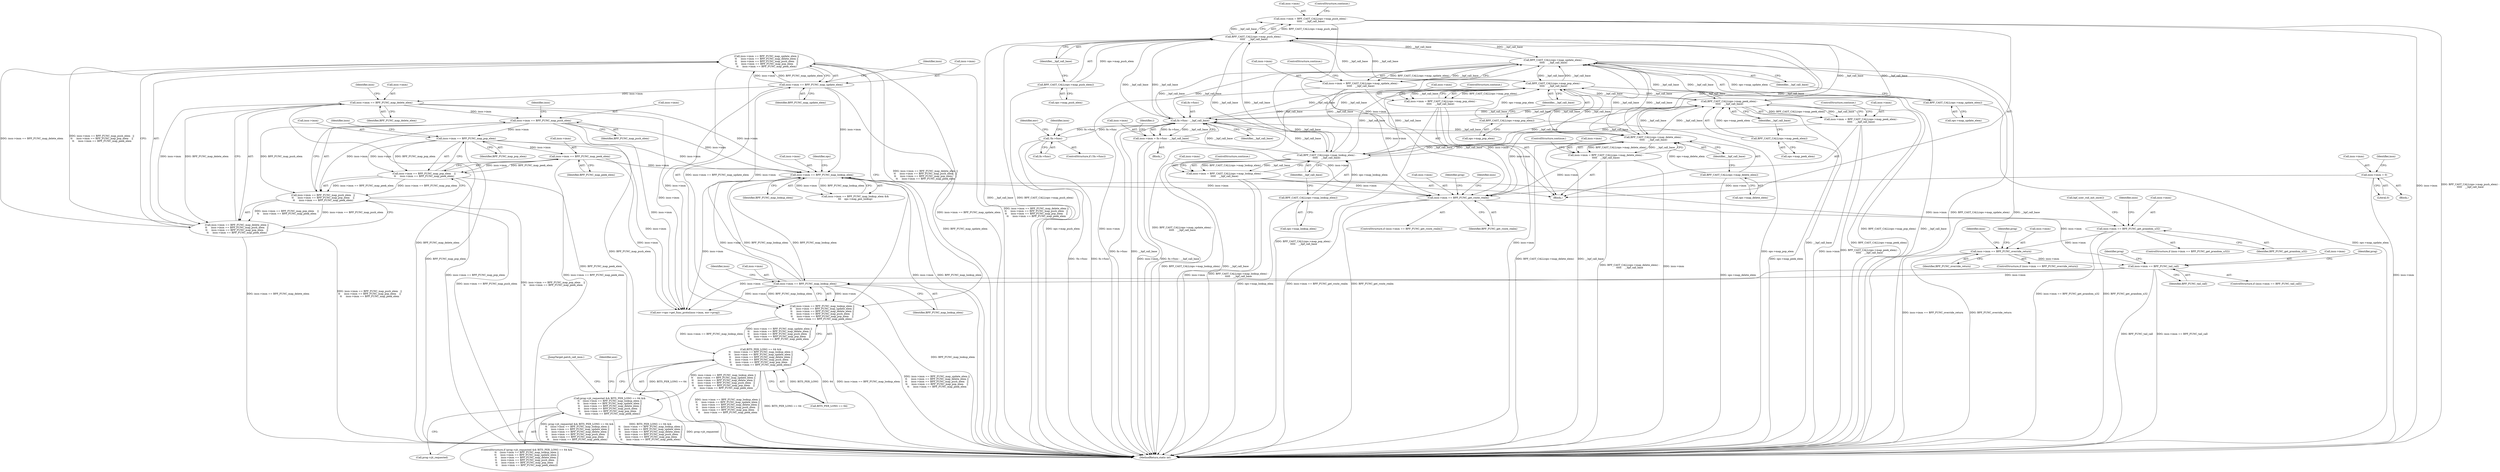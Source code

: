 digraph "0_linux_979d63d50c0c0f7bc537bf821e056cc9fe5abd38_3@API" {
"1000815" [label="(Call,insn->imm == BPF_FUNC_map_update_elem ||\n\t\t     insn->imm == BPF_FUNC_map_delete_elem ||\n\t\t     insn->imm == BPF_FUNC_map_push_elem   ||\n\t\t     insn->imm == BPF_FUNC_map_pop_elem    ||\n\t\t     insn->imm == BPF_FUNC_map_peek_elem)"];
"1000816" [label="(Call,insn->imm == BPF_FUNC_map_update_elem)"];
"1000810" [label="(Call,insn->imm == BPF_FUNC_map_lookup_elem)"];
"1000671" [label="(Call,insn->imm == BPF_FUNC_tail_call)"];
"1000660" [label="(Call,insn->imm == BPF_FUNC_override_return)"];
"1000653" [label="(Call,insn->imm == BPF_FUNC_get_prandom_u32)"];
"1000642" [label="(Call,insn->imm == BPF_FUNC_get_route_realm)"];
"1000981" [label="(Call,insn->imm = BPF_CAST_CALL(ops->map_push_elem) -\n\t\t\t\t\t    __bpf_call_base)"];
"1000985" [label="(Call,BPF_CAST_CALL(ops->map_push_elem) -\n\t\t\t\t\t    __bpf_call_base)"];
"1000986" [label="(Call,BPF_CAST_CALL(ops->map_push_elem))"];
"1000961" [label="(Call,BPF_CAST_CALL(ops->map_update_elem) -\n\t\t\t\t\t    __bpf_call_base)"];
"1000962" [label="(Call,BPF_CAST_CALL(ops->map_update_elem))"];
"1000997" [label="(Call,BPF_CAST_CALL(ops->map_pop_elem) -\n\t\t\t\t\t    __bpf_call_base)"];
"1000998" [label="(Call,BPF_CAST_CALL(ops->map_pop_elem))"];
"1001009" [label="(Call,BPF_CAST_CALL(ops->map_peek_elem) -\n\t\t\t\t\t    __bpf_call_base)"];
"1001010" [label="(Call,BPF_CAST_CALL(ops->map_peek_elem))"];
"1001050" [label="(Call,fn->func - __bpf_call_base)"];
"1001028" [label="(Call,!fn->func)"];
"1000949" [label="(Call,BPF_CAST_CALL(ops->map_lookup_elem) -\n\t\t\t\t\t    __bpf_call_base)"];
"1000950" [label="(Call,BPF_CAST_CALL(ops->map_lookup_elem))"];
"1000973" [label="(Call,BPF_CAST_CALL(ops->map_delete_elem) -\n\t\t\t\t\t    __bpf_call_base)"];
"1000974" [label="(Call,BPF_CAST_CALL(ops->map_delete_elem))"];
"1001046" [label="(Call,insn->imm = fn->func - __bpf_call_base)"];
"1000993" [label="(Call,insn->imm = BPF_CAST_CALL(ops->map_pop_elem) -\n\t\t\t\t\t    __bpf_call_base)"];
"1000945" [label="(Call,insn->imm = BPF_CAST_CALL(ops->map_lookup_elem) -\n\t\t\t\t\t    __bpf_call_base)"];
"1000700" [label="(Call,insn->imm = 0)"];
"1000957" [label="(Call,insn->imm = BPF_CAST_CALL(ops->map_update_elem) -\n\t\t\t\t\t    __bpf_call_base)"];
"1000872" [label="(Call,insn->imm == BPF_FUNC_map_lookup_elem)"];
"1000828" [label="(Call,insn->imm == BPF_FUNC_map_push_elem)"];
"1000822" [label="(Call,insn->imm == BPF_FUNC_map_delete_elem)"];
"1000839" [label="(Call,insn->imm == BPF_FUNC_map_peek_elem)"];
"1000834" [label="(Call,insn->imm == BPF_FUNC_map_pop_elem)"];
"1001005" [label="(Call,insn->imm = BPF_CAST_CALL(ops->map_peek_elem) -\n\t\t\t\t\t    __bpf_call_base)"];
"1000969" [label="(Call,insn->imm = BPF_CAST_CALL(ops->map_delete_elem) -\n\t\t\t\t\t    __bpf_call_base)"];
"1000821" [label="(Call,insn->imm == BPF_FUNC_map_delete_elem ||\n\t\t     insn->imm == BPF_FUNC_map_push_elem   ||\n\t\t     insn->imm == BPF_FUNC_map_pop_elem    ||\n\t\t     insn->imm == BPF_FUNC_map_peek_elem)"];
"1000827" [label="(Call,insn->imm == BPF_FUNC_map_push_elem   ||\n\t\t     insn->imm == BPF_FUNC_map_pop_elem    ||\n\t\t     insn->imm == BPF_FUNC_map_peek_elem)"];
"1000833" [label="(Call,insn->imm == BPF_FUNC_map_pop_elem    ||\n\t\t     insn->imm == BPF_FUNC_map_peek_elem)"];
"1000809" [label="(Call,insn->imm == BPF_FUNC_map_lookup_elem ||\n\t\t     insn->imm == BPF_FUNC_map_update_elem ||\n\t\t     insn->imm == BPF_FUNC_map_delete_elem ||\n\t\t     insn->imm == BPF_FUNC_map_push_elem   ||\n\t\t     insn->imm == BPF_FUNC_map_pop_elem    ||\n\t\t     insn->imm == BPF_FUNC_map_peek_elem)"];
"1000805" [label="(Call,BITS_PER_LONG == 64 &&\n\t\t    (insn->imm == BPF_FUNC_map_lookup_elem ||\n\t\t     insn->imm == BPF_FUNC_map_update_elem ||\n\t\t     insn->imm == BPF_FUNC_map_delete_elem ||\n\t\t     insn->imm == BPF_FUNC_map_push_elem   ||\n\t\t     insn->imm == BPF_FUNC_map_pop_elem    ||\n\t\t     insn->imm == BPF_FUNC_map_peek_elem))"];
"1000801" [label="(Call,prog->jit_requested && BITS_PER_LONG == 64 &&\n\t\t    (insn->imm == BPF_FUNC_map_lookup_elem ||\n\t\t     insn->imm == BPF_FUNC_map_update_elem ||\n\t\t     insn->imm == BPF_FUNC_map_delete_elem ||\n\t\t     insn->imm == BPF_FUNC_map_push_elem   ||\n\t\t     insn->imm == BPF_FUNC_map_pop_elem    ||\n\t\t     insn->imm == BPF_FUNC_map_peek_elem))"];
"1000830" [label="(Identifier,insn)"];
"1000704" [label="(Literal,0)"];
"1000660" [label="(Call,insn->imm == BPF_FUNC_override_return)"];
"1000670" [label="(ControlStructure,if (insn->imm == BPF_FUNC_tail_call))"];
"1000646" [label="(Identifier,BPF_FUNC_get_route_realm)"];
"1001017" [label="(JumpTarget,patch_call_imm:)"];
"1000943" [label="(Block,)"];
"1000836" [label="(Identifier,insn)"];
"1000987" [label="(Call,ops->map_push_elem)"];
"1000975" [label="(Call,ops->map_delete_elem)"];
"1000970" [label="(Call,insn->imm)"];
"1000986" [label="(Call,BPF_CAST_CALL(ops->map_push_elem))"];
"1000999" [label="(Call,ops->map_pop_elem)"];
"1000979" [label="(ControlStructure,continue;)"];
"1000873" [label="(Call,insn->imm)"];
"1000814" [label="(Identifier,BPF_FUNC_map_lookup_elem)"];
"1001011" [label="(Call,ops->map_peek_elem)"];
"1000659" [label="(ControlStructure,if (insn->imm == BPF_FUNC_override_return))"];
"1000700" [label="(Call,insn->imm = 0)"];
"1000820" [label="(Identifier,BPF_FUNC_map_update_elem)"];
"1000840" [label="(Call,insn->imm)"];
"1000664" [label="(Identifier,BPF_FUNC_override_return)"];
"1000667" [label="(Identifier,prog)"];
"1000652" [label="(ControlStructure,if (insn->imm == BPF_FUNC_get_prandom_u32))"];
"1000955" [label="(ControlStructure,continue;)"];
"1000657" [label="(Identifier,BPF_FUNC_get_prandom_u32)"];
"1000643" [label="(Call,insn->imm)"];
"1000966" [label="(Identifier,__bpf_call_base)"];
"1000843" [label="(Identifier,BPF_FUNC_map_peek_elem)"];
"1001057" [label="(MethodReturn,static int)"];
"1000982" [label="(Call,insn->imm)"];
"1001010" [label="(Call,BPF_CAST_CALL(ops->map_peek_elem))"];
"1000675" [label="(Identifier,BPF_FUNC_tail_call)"];
"1000957" [label="(Call,insn->imm = BPF_CAST_CALL(ops->map_update_elem) -\n\t\t\t\t\t    __bpf_call_base)"];
"1000803" [label="(Identifier,prog)"];
"1001006" [label="(Call,insn->imm)"];
"1000149" [label="(Identifier,i)"];
"1000661" [label="(Call,insn->imm)"];
"1000658" [label="(Call,bpf_user_rnd_init_once())"];
"1000801" [label="(Call,prog->jit_requested && BITS_PER_LONG == 64 &&\n\t\t    (insn->imm == BPF_FUNC_map_lookup_elem ||\n\t\t     insn->imm == BPF_FUNC_map_update_elem ||\n\t\t     insn->imm == BPF_FUNC_map_delete_elem ||\n\t\t     insn->imm == BPF_FUNC_map_push_elem   ||\n\t\t     insn->imm == BPF_FUNC_map_pop_elem    ||\n\t\t     insn->imm == BPF_FUNC_map_peek_elem))"];
"1000973" [label="(Call,BPF_CAST_CALL(ops->map_delete_elem) -\n\t\t\t\t\t    __bpf_call_base)"];
"1001015" [label="(ControlStructure,continue;)"];
"1000981" [label="(Call,insn->imm = BPF_CAST_CALL(ops->map_push_elem) -\n\t\t\t\t\t    __bpf_call_base)"];
"1001027" [label="(ControlStructure,if (!fn->func))"];
"1000949" [label="(Call,BPF_CAST_CALL(ops->map_lookup_elem) -\n\t\t\t\t\t    __bpf_call_base)"];
"1000662" [label="(Identifier,insn)"];
"1000827" [label="(Call,insn->imm == BPF_FUNC_map_push_elem   ||\n\t\t     insn->imm == BPF_FUNC_map_pop_elem    ||\n\t\t     insn->imm == BPF_FUNC_map_peek_elem)"];
"1000969" [label="(Call,insn->imm = BPF_CAST_CALL(ops->map_delete_elem) -\n\t\t\t\t\t    __bpf_call_base)"];
"1000818" [label="(Identifier,insn)"];
"1000641" [label="(ControlStructure,if (insn->imm == BPF_FUNC_get_route_realm))"];
"1000961" [label="(Call,BPF_CAST_CALL(ops->map_update_elem) -\n\t\t\t\t\t    __bpf_call_base)"];
"1000839" [label="(Call,insn->imm == BPF_FUNC_map_peek_elem)"];
"1000671" [label="(Call,insn->imm == BPF_FUNC_tail_call)"];
"1001050" [label="(Call,fn->func - __bpf_call_base)"];
"1000963" [label="(Call,ops->map_update_elem)"];
"1000823" [label="(Call,insn->imm)"];
"1001034" [label="(Identifier,env)"];
"1000673" [label="(Identifier,insn)"];
"1000991" [label="(ControlStructure,continue;)"];
"1000649" [label="(Identifier,prog)"];
"1000642" [label="(Call,insn->imm == BPF_FUNC_get_route_realm)"];
"1000834" [label="(Call,insn->imm == BPF_FUNC_map_pop_elem)"];
"1000826" [label="(Identifier,BPF_FUNC_map_delete_elem)"];
"1000962" [label="(Call,BPF_CAST_CALL(ops->map_update_elem))"];
"1000978" [label="(Identifier,__bpf_call_base)"];
"1001003" [label="(ControlStructure,continue;)"];
"1000985" [label="(Call,BPF_CAST_CALL(ops->map_push_elem) -\n\t\t\t\t\t    __bpf_call_base)"];
"1000946" [label="(Call,insn->imm)"];
"1000816" [label="(Call,insn->imm == BPF_FUNC_map_update_elem)"];
"1000707" [label="(Identifier,insn)"];
"1000835" [label="(Call,insn->imm)"];
"1000701" [label="(Call,insn->imm)"];
"1001051" [label="(Call,fn->func)"];
"1000967" [label="(ControlStructure,continue;)"];
"1000815" [label="(Call,insn->imm == BPF_FUNC_map_update_elem ||\n\t\t     insn->imm == BPF_FUNC_map_delete_elem ||\n\t\t     insn->imm == BPF_FUNC_map_push_elem   ||\n\t\t     insn->imm == BPF_FUNC_map_pop_elem    ||\n\t\t     insn->imm == BPF_FUNC_map_peek_elem)"];
"1000876" [label="(Identifier,BPF_FUNC_map_lookup_elem)"];
"1000974" [label="(Call,BPF_CAST_CALL(ops->map_delete_elem))"];
"1000805" [label="(Call,BITS_PER_LONG == 64 &&\n\t\t    (insn->imm == BPF_FUNC_map_lookup_elem ||\n\t\t     insn->imm == BPF_FUNC_map_update_elem ||\n\t\t     insn->imm == BPF_FUNC_map_delete_elem ||\n\t\t     insn->imm == BPF_FUNC_map_push_elem   ||\n\t\t     insn->imm == BPF_FUNC_map_pop_elem    ||\n\t\t     insn->imm == BPF_FUNC_map_peek_elem))"];
"1000824" [label="(Identifier,insn)"];
"1000951" [label="(Call,ops->map_lookup_elem)"];
"1001009" [label="(Call,BPF_CAST_CALL(ops->map_peek_elem) -\n\t\t\t\t\t    __bpf_call_base)"];
"1001048" [label="(Identifier,insn)"];
"1000809" [label="(Call,insn->imm == BPF_FUNC_map_lookup_elem ||\n\t\t     insn->imm == BPF_FUNC_map_update_elem ||\n\t\t     insn->imm == BPF_FUNC_map_delete_elem ||\n\t\t     insn->imm == BPF_FUNC_map_push_elem   ||\n\t\t     insn->imm == BPF_FUNC_map_pop_elem    ||\n\t\t     insn->imm == BPF_FUNC_map_peek_elem)"];
"1000802" [label="(Call,prog->jit_requested)"];
"1000832" [label="(Identifier,BPF_FUNC_map_push_elem)"];
"1001020" [label="(Call,env->ops->get_func_proto(insn->imm, env->prog))"];
"1001014" [label="(Identifier,__bpf_call_base)"];
"1000841" [label="(Identifier,insn)"];
"1000152" [label="(Block,)"];
"1000817" [label="(Call,insn->imm)"];
"1000822" [label="(Call,insn->imm == BPF_FUNC_map_delete_elem)"];
"1000654" [label="(Call,insn->imm)"];
"1000672" [label="(Call,insn->imm)"];
"1000833" [label="(Call,insn->imm == BPF_FUNC_map_pop_elem    ||\n\t\t     insn->imm == BPF_FUNC_map_peek_elem)"];
"1001046" [label="(Call,insn->imm = fn->func - __bpf_call_base)"];
"1001047" [label="(Call,insn->imm)"];
"1000846" [label="(Identifier,aux)"];
"1000821" [label="(Call,insn->imm == BPF_FUNC_map_delete_elem ||\n\t\t     insn->imm == BPF_FUNC_map_push_elem   ||\n\t\t     insn->imm == BPF_FUNC_map_pop_elem    ||\n\t\t     insn->imm == BPF_FUNC_map_peek_elem)"];
"1000994" [label="(Call,insn->imm)"];
"1000676" [label="(Block,)"];
"1000872" [label="(Call,insn->imm == BPF_FUNC_map_lookup_elem)"];
"1000945" [label="(Call,insn->imm = BPF_CAST_CALL(ops->map_lookup_elem) -\n\t\t\t\t\t    __bpf_call_base)"];
"1000871" [label="(Call,insn->imm == BPF_FUNC_map_lookup_elem &&\n\t\t\t    ops->map_gen_lookup)"];
"1000878" [label="(Identifier,ops)"];
"1001028" [label="(Call,!fn->func)"];
"1000811" [label="(Call,insn->imm)"];
"1000800" [label="(ControlStructure,if (prog->jit_requested && BITS_PER_LONG == 64 &&\n\t\t    (insn->imm == BPF_FUNC_map_lookup_elem ||\n\t\t     insn->imm == BPF_FUNC_map_update_elem ||\n\t\t     insn->imm == BPF_FUNC_map_delete_elem ||\n\t\t     insn->imm == BPF_FUNC_map_push_elem   ||\n\t\t     insn->imm == BPF_FUNC_map_pop_elem    ||\n\t\t     insn->imm == BPF_FUNC_map_peek_elem)))"];
"1000829" [label="(Call,insn->imm)"];
"1000838" [label="(Identifier,BPF_FUNC_map_pop_elem)"];
"1001005" [label="(Call,insn->imm = BPF_CAST_CALL(ops->map_peek_elem) -\n\t\t\t\t\t    __bpf_call_base)"];
"1000810" [label="(Call,insn->imm == BPF_FUNC_map_lookup_elem)"];
"1000653" [label="(Call,insn->imm == BPF_FUNC_get_prandom_u32)"];
"1000998" [label="(Call,BPF_CAST_CALL(ops->map_pop_elem))"];
"1000806" [label="(Call,BITS_PER_LONG == 64)"];
"1000655" [label="(Identifier,insn)"];
"1000993" [label="(Call,insn->imm = BPF_CAST_CALL(ops->map_pop_elem) -\n\t\t\t\t\t    __bpf_call_base)"];
"1001054" [label="(Identifier,__bpf_call_base)"];
"1000997" [label="(Call,BPF_CAST_CALL(ops->map_pop_elem) -\n\t\t\t\t\t    __bpf_call_base)"];
"1001002" [label="(Identifier,__bpf_call_base)"];
"1000990" [label="(Identifier,__bpf_call_base)"];
"1000828" [label="(Call,insn->imm == BPF_FUNC_map_push_elem)"];
"1001029" [label="(Call,fn->func)"];
"1000954" [label="(Identifier,__bpf_call_base)"];
"1000958" [label="(Call,insn->imm)"];
"1000950" [label="(Call,BPF_CAST_CALL(ops->map_lookup_elem))"];
"1000679" [label="(Identifier,prog)"];
"1000815" -> "1000809"  [label="AST: "];
"1000815" -> "1000816"  [label="CFG: "];
"1000815" -> "1000821"  [label="CFG: "];
"1000816" -> "1000815"  [label="AST: "];
"1000821" -> "1000815"  [label="AST: "];
"1000809" -> "1000815"  [label="CFG: "];
"1000815" -> "1001057"  [label="DDG: insn->imm == BPF_FUNC_map_update_elem"];
"1000815" -> "1001057"  [label="DDG: insn->imm == BPF_FUNC_map_delete_elem ||\n\t\t     insn->imm == BPF_FUNC_map_push_elem   ||\n\t\t     insn->imm == BPF_FUNC_map_pop_elem    ||\n\t\t     insn->imm == BPF_FUNC_map_peek_elem"];
"1000815" -> "1000809"  [label="DDG: insn->imm == BPF_FUNC_map_update_elem"];
"1000815" -> "1000809"  [label="DDG: insn->imm == BPF_FUNC_map_delete_elem ||\n\t\t     insn->imm == BPF_FUNC_map_push_elem   ||\n\t\t     insn->imm == BPF_FUNC_map_pop_elem    ||\n\t\t     insn->imm == BPF_FUNC_map_peek_elem"];
"1000816" -> "1000815"  [label="DDG: insn->imm"];
"1000816" -> "1000815"  [label="DDG: BPF_FUNC_map_update_elem"];
"1000821" -> "1000815"  [label="DDG: insn->imm == BPF_FUNC_map_delete_elem"];
"1000821" -> "1000815"  [label="DDG: insn->imm == BPF_FUNC_map_push_elem   ||\n\t\t     insn->imm == BPF_FUNC_map_pop_elem    ||\n\t\t     insn->imm == BPF_FUNC_map_peek_elem"];
"1000816" -> "1000820"  [label="CFG: "];
"1000817" -> "1000816"  [label="AST: "];
"1000820" -> "1000816"  [label="AST: "];
"1000824" -> "1000816"  [label="CFG: "];
"1000816" -> "1001057"  [label="DDG: BPF_FUNC_map_update_elem"];
"1000810" -> "1000816"  [label="DDG: insn->imm"];
"1000816" -> "1000822"  [label="DDG: insn->imm"];
"1000816" -> "1000872"  [label="DDG: insn->imm"];
"1000816" -> "1001020"  [label="DDG: insn->imm"];
"1000810" -> "1000809"  [label="AST: "];
"1000810" -> "1000814"  [label="CFG: "];
"1000811" -> "1000810"  [label="AST: "];
"1000814" -> "1000810"  [label="AST: "];
"1000818" -> "1000810"  [label="CFG: "];
"1000809" -> "1000810"  [label="CFG: "];
"1000810" -> "1001057"  [label="DDG: BPF_FUNC_map_lookup_elem"];
"1000810" -> "1000809"  [label="DDG: insn->imm"];
"1000810" -> "1000809"  [label="DDG: BPF_FUNC_map_lookup_elem"];
"1000671" -> "1000810"  [label="DDG: insn->imm"];
"1000872" -> "1000810"  [label="DDG: BPF_FUNC_map_lookup_elem"];
"1000810" -> "1000872"  [label="DDG: insn->imm"];
"1000810" -> "1000872"  [label="DDG: BPF_FUNC_map_lookup_elem"];
"1000810" -> "1001020"  [label="DDG: insn->imm"];
"1000671" -> "1000670"  [label="AST: "];
"1000671" -> "1000675"  [label="CFG: "];
"1000672" -> "1000671"  [label="AST: "];
"1000675" -> "1000671"  [label="AST: "];
"1000679" -> "1000671"  [label="CFG: "];
"1000803" -> "1000671"  [label="CFG: "];
"1000671" -> "1001057"  [label="DDG: BPF_FUNC_tail_call"];
"1000671" -> "1001057"  [label="DDG: insn->imm == BPF_FUNC_tail_call"];
"1000660" -> "1000671"  [label="DDG: insn->imm"];
"1000671" -> "1000872"  [label="DDG: insn->imm"];
"1000671" -> "1001020"  [label="DDG: insn->imm"];
"1000660" -> "1000659"  [label="AST: "];
"1000660" -> "1000664"  [label="CFG: "];
"1000661" -> "1000660"  [label="AST: "];
"1000664" -> "1000660"  [label="AST: "];
"1000667" -> "1000660"  [label="CFG: "];
"1000673" -> "1000660"  [label="CFG: "];
"1000660" -> "1001057"  [label="DDG: insn->imm == BPF_FUNC_override_return"];
"1000660" -> "1001057"  [label="DDG: BPF_FUNC_override_return"];
"1000653" -> "1000660"  [label="DDG: insn->imm"];
"1000653" -> "1000652"  [label="AST: "];
"1000653" -> "1000657"  [label="CFG: "];
"1000654" -> "1000653"  [label="AST: "];
"1000657" -> "1000653"  [label="AST: "];
"1000658" -> "1000653"  [label="CFG: "];
"1000662" -> "1000653"  [label="CFG: "];
"1000653" -> "1001057"  [label="DDG: insn->imm == BPF_FUNC_get_prandom_u32"];
"1000653" -> "1001057"  [label="DDG: BPF_FUNC_get_prandom_u32"];
"1000642" -> "1000653"  [label="DDG: insn->imm"];
"1000642" -> "1000641"  [label="AST: "];
"1000642" -> "1000646"  [label="CFG: "];
"1000643" -> "1000642"  [label="AST: "];
"1000646" -> "1000642"  [label="AST: "];
"1000649" -> "1000642"  [label="CFG: "];
"1000655" -> "1000642"  [label="CFG: "];
"1000642" -> "1001057"  [label="DDG: BPF_FUNC_get_route_realm"];
"1000642" -> "1001057"  [label="DDG: insn->imm == BPF_FUNC_get_route_realm"];
"1000981" -> "1000642"  [label="DDG: insn->imm"];
"1001046" -> "1000642"  [label="DDG: insn->imm"];
"1000993" -> "1000642"  [label="DDG: insn->imm"];
"1000945" -> "1000642"  [label="DDG: insn->imm"];
"1000700" -> "1000642"  [label="DDG: insn->imm"];
"1000957" -> "1000642"  [label="DDG: insn->imm"];
"1000872" -> "1000642"  [label="DDG: insn->imm"];
"1001005" -> "1000642"  [label="DDG: insn->imm"];
"1000969" -> "1000642"  [label="DDG: insn->imm"];
"1000981" -> "1000943"  [label="AST: "];
"1000981" -> "1000985"  [label="CFG: "];
"1000982" -> "1000981"  [label="AST: "];
"1000985" -> "1000981"  [label="AST: "];
"1000991" -> "1000981"  [label="CFG: "];
"1000981" -> "1001057"  [label="DDG: insn->imm"];
"1000981" -> "1001057"  [label="DDG: BPF_CAST_CALL(ops->map_push_elem) -\n\t\t\t\t\t    __bpf_call_base"];
"1000985" -> "1000981"  [label="DDG: BPF_CAST_CALL(ops->map_push_elem)"];
"1000985" -> "1000981"  [label="DDG: __bpf_call_base"];
"1000985" -> "1000990"  [label="CFG: "];
"1000986" -> "1000985"  [label="AST: "];
"1000990" -> "1000985"  [label="AST: "];
"1000985" -> "1001057"  [label="DDG: __bpf_call_base"];
"1000985" -> "1001057"  [label="DDG: BPF_CAST_CALL(ops->map_push_elem)"];
"1000985" -> "1000949"  [label="DDG: __bpf_call_base"];
"1000985" -> "1000961"  [label="DDG: __bpf_call_base"];
"1000985" -> "1000973"  [label="DDG: __bpf_call_base"];
"1000986" -> "1000985"  [label="DDG: ops->map_push_elem"];
"1000961" -> "1000985"  [label="DDG: __bpf_call_base"];
"1000997" -> "1000985"  [label="DDG: __bpf_call_base"];
"1001009" -> "1000985"  [label="DDG: __bpf_call_base"];
"1001050" -> "1000985"  [label="DDG: __bpf_call_base"];
"1000949" -> "1000985"  [label="DDG: __bpf_call_base"];
"1000973" -> "1000985"  [label="DDG: __bpf_call_base"];
"1000985" -> "1000997"  [label="DDG: __bpf_call_base"];
"1000985" -> "1001009"  [label="DDG: __bpf_call_base"];
"1000985" -> "1001050"  [label="DDG: __bpf_call_base"];
"1000986" -> "1000987"  [label="CFG: "];
"1000987" -> "1000986"  [label="AST: "];
"1000990" -> "1000986"  [label="CFG: "];
"1000986" -> "1001057"  [label="DDG: ops->map_push_elem"];
"1000961" -> "1000957"  [label="AST: "];
"1000961" -> "1000966"  [label="CFG: "];
"1000962" -> "1000961"  [label="AST: "];
"1000966" -> "1000961"  [label="AST: "];
"1000957" -> "1000961"  [label="CFG: "];
"1000961" -> "1001057"  [label="DDG: BPF_CAST_CALL(ops->map_update_elem)"];
"1000961" -> "1001057"  [label="DDG: __bpf_call_base"];
"1000961" -> "1000949"  [label="DDG: __bpf_call_base"];
"1000961" -> "1000957"  [label="DDG: BPF_CAST_CALL(ops->map_update_elem)"];
"1000961" -> "1000957"  [label="DDG: __bpf_call_base"];
"1000962" -> "1000961"  [label="DDG: ops->map_update_elem"];
"1000997" -> "1000961"  [label="DDG: __bpf_call_base"];
"1001009" -> "1000961"  [label="DDG: __bpf_call_base"];
"1001050" -> "1000961"  [label="DDG: __bpf_call_base"];
"1000949" -> "1000961"  [label="DDG: __bpf_call_base"];
"1000973" -> "1000961"  [label="DDG: __bpf_call_base"];
"1000961" -> "1000973"  [label="DDG: __bpf_call_base"];
"1000961" -> "1000997"  [label="DDG: __bpf_call_base"];
"1000961" -> "1001009"  [label="DDG: __bpf_call_base"];
"1000961" -> "1001050"  [label="DDG: __bpf_call_base"];
"1000962" -> "1000963"  [label="CFG: "];
"1000963" -> "1000962"  [label="AST: "];
"1000966" -> "1000962"  [label="CFG: "];
"1000962" -> "1001057"  [label="DDG: ops->map_update_elem"];
"1000997" -> "1000993"  [label="AST: "];
"1000997" -> "1001002"  [label="CFG: "];
"1000998" -> "1000997"  [label="AST: "];
"1001002" -> "1000997"  [label="AST: "];
"1000993" -> "1000997"  [label="CFG: "];
"1000997" -> "1001057"  [label="DDG: BPF_CAST_CALL(ops->map_pop_elem)"];
"1000997" -> "1001057"  [label="DDG: __bpf_call_base"];
"1000997" -> "1000949"  [label="DDG: __bpf_call_base"];
"1000997" -> "1000973"  [label="DDG: __bpf_call_base"];
"1000997" -> "1000993"  [label="DDG: BPF_CAST_CALL(ops->map_pop_elem)"];
"1000997" -> "1000993"  [label="DDG: __bpf_call_base"];
"1000998" -> "1000997"  [label="DDG: ops->map_pop_elem"];
"1001009" -> "1000997"  [label="DDG: __bpf_call_base"];
"1001050" -> "1000997"  [label="DDG: __bpf_call_base"];
"1000949" -> "1000997"  [label="DDG: __bpf_call_base"];
"1000973" -> "1000997"  [label="DDG: __bpf_call_base"];
"1000997" -> "1001009"  [label="DDG: __bpf_call_base"];
"1000997" -> "1001050"  [label="DDG: __bpf_call_base"];
"1000998" -> "1000999"  [label="CFG: "];
"1000999" -> "1000998"  [label="AST: "];
"1001002" -> "1000998"  [label="CFG: "];
"1000998" -> "1001057"  [label="DDG: ops->map_pop_elem"];
"1001009" -> "1001005"  [label="AST: "];
"1001009" -> "1001014"  [label="CFG: "];
"1001010" -> "1001009"  [label="AST: "];
"1001014" -> "1001009"  [label="AST: "];
"1001005" -> "1001009"  [label="CFG: "];
"1001009" -> "1001057"  [label="DDG: __bpf_call_base"];
"1001009" -> "1001057"  [label="DDG: BPF_CAST_CALL(ops->map_peek_elem)"];
"1001009" -> "1000949"  [label="DDG: __bpf_call_base"];
"1001009" -> "1000973"  [label="DDG: __bpf_call_base"];
"1001009" -> "1001005"  [label="DDG: BPF_CAST_CALL(ops->map_peek_elem)"];
"1001009" -> "1001005"  [label="DDG: __bpf_call_base"];
"1001010" -> "1001009"  [label="DDG: ops->map_peek_elem"];
"1001050" -> "1001009"  [label="DDG: __bpf_call_base"];
"1000949" -> "1001009"  [label="DDG: __bpf_call_base"];
"1000973" -> "1001009"  [label="DDG: __bpf_call_base"];
"1001009" -> "1001050"  [label="DDG: __bpf_call_base"];
"1001010" -> "1001011"  [label="CFG: "];
"1001011" -> "1001010"  [label="AST: "];
"1001014" -> "1001010"  [label="CFG: "];
"1001010" -> "1001057"  [label="DDG: ops->map_peek_elem"];
"1001050" -> "1001046"  [label="AST: "];
"1001050" -> "1001054"  [label="CFG: "];
"1001051" -> "1001050"  [label="AST: "];
"1001054" -> "1001050"  [label="AST: "];
"1001046" -> "1001050"  [label="CFG: "];
"1001050" -> "1001057"  [label="DDG: fn->func"];
"1001050" -> "1001057"  [label="DDG: __bpf_call_base"];
"1001050" -> "1000949"  [label="DDG: __bpf_call_base"];
"1001050" -> "1000973"  [label="DDG: __bpf_call_base"];
"1001050" -> "1001028"  [label="DDG: fn->func"];
"1001050" -> "1001046"  [label="DDG: fn->func"];
"1001050" -> "1001046"  [label="DDG: __bpf_call_base"];
"1001028" -> "1001050"  [label="DDG: fn->func"];
"1000949" -> "1001050"  [label="DDG: __bpf_call_base"];
"1000973" -> "1001050"  [label="DDG: __bpf_call_base"];
"1001028" -> "1001027"  [label="AST: "];
"1001028" -> "1001029"  [label="CFG: "];
"1001029" -> "1001028"  [label="AST: "];
"1001034" -> "1001028"  [label="CFG: "];
"1001048" -> "1001028"  [label="CFG: "];
"1001028" -> "1001057"  [label="DDG: !fn->func"];
"1001028" -> "1001057"  [label="DDG: fn->func"];
"1000949" -> "1000945"  [label="AST: "];
"1000949" -> "1000954"  [label="CFG: "];
"1000950" -> "1000949"  [label="AST: "];
"1000954" -> "1000949"  [label="AST: "];
"1000945" -> "1000949"  [label="CFG: "];
"1000949" -> "1001057"  [label="DDG: BPF_CAST_CALL(ops->map_lookup_elem)"];
"1000949" -> "1001057"  [label="DDG: __bpf_call_base"];
"1000949" -> "1000945"  [label="DDG: BPF_CAST_CALL(ops->map_lookup_elem)"];
"1000949" -> "1000945"  [label="DDG: __bpf_call_base"];
"1000950" -> "1000949"  [label="DDG: ops->map_lookup_elem"];
"1000973" -> "1000949"  [label="DDG: __bpf_call_base"];
"1000949" -> "1000973"  [label="DDG: __bpf_call_base"];
"1000950" -> "1000951"  [label="CFG: "];
"1000951" -> "1000950"  [label="AST: "];
"1000954" -> "1000950"  [label="CFG: "];
"1000950" -> "1001057"  [label="DDG: ops->map_lookup_elem"];
"1000973" -> "1000969"  [label="AST: "];
"1000973" -> "1000978"  [label="CFG: "];
"1000974" -> "1000973"  [label="AST: "];
"1000978" -> "1000973"  [label="AST: "];
"1000969" -> "1000973"  [label="CFG: "];
"1000973" -> "1001057"  [label="DDG: BPF_CAST_CALL(ops->map_delete_elem)"];
"1000973" -> "1001057"  [label="DDG: __bpf_call_base"];
"1000973" -> "1000969"  [label="DDG: BPF_CAST_CALL(ops->map_delete_elem)"];
"1000973" -> "1000969"  [label="DDG: __bpf_call_base"];
"1000974" -> "1000973"  [label="DDG: ops->map_delete_elem"];
"1000974" -> "1000975"  [label="CFG: "];
"1000975" -> "1000974"  [label="AST: "];
"1000978" -> "1000974"  [label="CFG: "];
"1000974" -> "1001057"  [label="DDG: ops->map_delete_elem"];
"1001046" -> "1000152"  [label="AST: "];
"1001047" -> "1001046"  [label="AST: "];
"1000149" -> "1001046"  [label="CFG: "];
"1001046" -> "1001057"  [label="DDG: insn->imm"];
"1001046" -> "1001057"  [label="DDG: fn->func - __bpf_call_base"];
"1000993" -> "1000943"  [label="AST: "];
"1000994" -> "1000993"  [label="AST: "];
"1001003" -> "1000993"  [label="CFG: "];
"1000993" -> "1001057"  [label="DDG: BPF_CAST_CALL(ops->map_pop_elem) -\n\t\t\t\t\t    __bpf_call_base"];
"1000993" -> "1001057"  [label="DDG: insn->imm"];
"1000945" -> "1000943"  [label="AST: "];
"1000946" -> "1000945"  [label="AST: "];
"1000955" -> "1000945"  [label="CFG: "];
"1000945" -> "1001057"  [label="DDG: insn->imm"];
"1000945" -> "1001057"  [label="DDG: BPF_CAST_CALL(ops->map_lookup_elem) -\n\t\t\t\t\t    __bpf_call_base"];
"1000700" -> "1000676"  [label="AST: "];
"1000700" -> "1000704"  [label="CFG: "];
"1000701" -> "1000700"  [label="AST: "];
"1000704" -> "1000700"  [label="AST: "];
"1000707" -> "1000700"  [label="CFG: "];
"1000700" -> "1001057"  [label="DDG: insn->imm"];
"1000957" -> "1000943"  [label="AST: "];
"1000958" -> "1000957"  [label="AST: "];
"1000967" -> "1000957"  [label="CFG: "];
"1000957" -> "1001057"  [label="DDG: insn->imm"];
"1000957" -> "1001057"  [label="DDG: BPF_CAST_CALL(ops->map_update_elem) -\n\t\t\t\t\t    __bpf_call_base"];
"1000872" -> "1000871"  [label="AST: "];
"1000872" -> "1000876"  [label="CFG: "];
"1000873" -> "1000872"  [label="AST: "];
"1000876" -> "1000872"  [label="AST: "];
"1000878" -> "1000872"  [label="CFG: "];
"1000871" -> "1000872"  [label="CFG: "];
"1000872" -> "1001057"  [label="DDG: insn->imm"];
"1000872" -> "1001057"  [label="DDG: BPF_FUNC_map_lookup_elem"];
"1000872" -> "1000871"  [label="DDG: insn->imm"];
"1000872" -> "1000871"  [label="DDG: BPF_FUNC_map_lookup_elem"];
"1000828" -> "1000872"  [label="DDG: insn->imm"];
"1000822" -> "1000872"  [label="DDG: insn->imm"];
"1000839" -> "1000872"  [label="DDG: insn->imm"];
"1000834" -> "1000872"  [label="DDG: insn->imm"];
"1000872" -> "1001020"  [label="DDG: insn->imm"];
"1000828" -> "1000827"  [label="AST: "];
"1000828" -> "1000832"  [label="CFG: "];
"1000829" -> "1000828"  [label="AST: "];
"1000832" -> "1000828"  [label="AST: "];
"1000836" -> "1000828"  [label="CFG: "];
"1000827" -> "1000828"  [label="CFG: "];
"1000828" -> "1001057"  [label="DDG: BPF_FUNC_map_push_elem"];
"1000828" -> "1000827"  [label="DDG: insn->imm"];
"1000828" -> "1000827"  [label="DDG: BPF_FUNC_map_push_elem"];
"1000822" -> "1000828"  [label="DDG: insn->imm"];
"1000828" -> "1000834"  [label="DDG: insn->imm"];
"1000828" -> "1001020"  [label="DDG: insn->imm"];
"1000822" -> "1000821"  [label="AST: "];
"1000822" -> "1000826"  [label="CFG: "];
"1000823" -> "1000822"  [label="AST: "];
"1000826" -> "1000822"  [label="AST: "];
"1000830" -> "1000822"  [label="CFG: "];
"1000821" -> "1000822"  [label="CFG: "];
"1000822" -> "1001057"  [label="DDG: BPF_FUNC_map_delete_elem"];
"1000822" -> "1000821"  [label="DDG: insn->imm"];
"1000822" -> "1000821"  [label="DDG: BPF_FUNC_map_delete_elem"];
"1000822" -> "1001020"  [label="DDG: insn->imm"];
"1000839" -> "1000833"  [label="AST: "];
"1000839" -> "1000843"  [label="CFG: "];
"1000840" -> "1000839"  [label="AST: "];
"1000843" -> "1000839"  [label="AST: "];
"1000833" -> "1000839"  [label="CFG: "];
"1000839" -> "1001057"  [label="DDG: BPF_FUNC_map_peek_elem"];
"1000839" -> "1000833"  [label="DDG: insn->imm"];
"1000839" -> "1000833"  [label="DDG: BPF_FUNC_map_peek_elem"];
"1000834" -> "1000839"  [label="DDG: insn->imm"];
"1000839" -> "1001020"  [label="DDG: insn->imm"];
"1000834" -> "1000833"  [label="AST: "];
"1000834" -> "1000838"  [label="CFG: "];
"1000835" -> "1000834"  [label="AST: "];
"1000838" -> "1000834"  [label="AST: "];
"1000841" -> "1000834"  [label="CFG: "];
"1000833" -> "1000834"  [label="CFG: "];
"1000834" -> "1001057"  [label="DDG: BPF_FUNC_map_pop_elem"];
"1000834" -> "1000833"  [label="DDG: insn->imm"];
"1000834" -> "1000833"  [label="DDG: BPF_FUNC_map_pop_elem"];
"1000834" -> "1001020"  [label="DDG: insn->imm"];
"1001005" -> "1000943"  [label="AST: "];
"1001006" -> "1001005"  [label="AST: "];
"1001015" -> "1001005"  [label="CFG: "];
"1001005" -> "1001057"  [label="DDG: BPF_CAST_CALL(ops->map_peek_elem) -\n\t\t\t\t\t    __bpf_call_base"];
"1001005" -> "1001057"  [label="DDG: insn->imm"];
"1000969" -> "1000943"  [label="AST: "];
"1000970" -> "1000969"  [label="AST: "];
"1000979" -> "1000969"  [label="CFG: "];
"1000969" -> "1001057"  [label="DDG: BPF_CAST_CALL(ops->map_delete_elem) -\n\t\t\t\t\t    __bpf_call_base"];
"1000969" -> "1001057"  [label="DDG: insn->imm"];
"1000821" -> "1000827"  [label="CFG: "];
"1000827" -> "1000821"  [label="AST: "];
"1000821" -> "1001057"  [label="DDG: insn->imm == BPF_FUNC_map_push_elem   ||\n\t\t     insn->imm == BPF_FUNC_map_pop_elem    ||\n\t\t     insn->imm == BPF_FUNC_map_peek_elem"];
"1000821" -> "1001057"  [label="DDG: insn->imm == BPF_FUNC_map_delete_elem"];
"1000827" -> "1000821"  [label="DDG: insn->imm == BPF_FUNC_map_push_elem"];
"1000827" -> "1000821"  [label="DDG: insn->imm == BPF_FUNC_map_pop_elem    ||\n\t\t     insn->imm == BPF_FUNC_map_peek_elem"];
"1000827" -> "1000833"  [label="CFG: "];
"1000833" -> "1000827"  [label="AST: "];
"1000827" -> "1001057"  [label="DDG: insn->imm == BPF_FUNC_map_push_elem"];
"1000827" -> "1001057"  [label="DDG: insn->imm == BPF_FUNC_map_pop_elem    ||\n\t\t     insn->imm == BPF_FUNC_map_peek_elem"];
"1000833" -> "1000827"  [label="DDG: insn->imm == BPF_FUNC_map_pop_elem"];
"1000833" -> "1000827"  [label="DDG: insn->imm == BPF_FUNC_map_peek_elem"];
"1000833" -> "1001057"  [label="DDG: insn->imm == BPF_FUNC_map_pop_elem"];
"1000833" -> "1001057"  [label="DDG: insn->imm == BPF_FUNC_map_peek_elem"];
"1000809" -> "1000805"  [label="AST: "];
"1000805" -> "1000809"  [label="CFG: "];
"1000809" -> "1001057"  [label="DDG: insn->imm == BPF_FUNC_map_lookup_elem"];
"1000809" -> "1001057"  [label="DDG: insn->imm == BPF_FUNC_map_update_elem ||\n\t\t     insn->imm == BPF_FUNC_map_delete_elem ||\n\t\t     insn->imm == BPF_FUNC_map_push_elem   ||\n\t\t     insn->imm == BPF_FUNC_map_pop_elem    ||\n\t\t     insn->imm == BPF_FUNC_map_peek_elem"];
"1000809" -> "1000805"  [label="DDG: insn->imm == BPF_FUNC_map_lookup_elem"];
"1000809" -> "1000805"  [label="DDG: insn->imm == BPF_FUNC_map_update_elem ||\n\t\t     insn->imm == BPF_FUNC_map_delete_elem ||\n\t\t     insn->imm == BPF_FUNC_map_push_elem   ||\n\t\t     insn->imm == BPF_FUNC_map_pop_elem    ||\n\t\t     insn->imm == BPF_FUNC_map_peek_elem"];
"1000805" -> "1000801"  [label="AST: "];
"1000805" -> "1000806"  [label="CFG: "];
"1000806" -> "1000805"  [label="AST: "];
"1000801" -> "1000805"  [label="CFG: "];
"1000805" -> "1001057"  [label="DDG: BITS_PER_LONG == 64"];
"1000805" -> "1001057"  [label="DDG: insn->imm == BPF_FUNC_map_lookup_elem ||\n\t\t     insn->imm == BPF_FUNC_map_update_elem ||\n\t\t     insn->imm == BPF_FUNC_map_delete_elem ||\n\t\t     insn->imm == BPF_FUNC_map_push_elem   ||\n\t\t     insn->imm == BPF_FUNC_map_pop_elem    ||\n\t\t     insn->imm == BPF_FUNC_map_peek_elem"];
"1000805" -> "1000801"  [label="DDG: BITS_PER_LONG == 64"];
"1000805" -> "1000801"  [label="DDG: insn->imm == BPF_FUNC_map_lookup_elem ||\n\t\t     insn->imm == BPF_FUNC_map_update_elem ||\n\t\t     insn->imm == BPF_FUNC_map_delete_elem ||\n\t\t     insn->imm == BPF_FUNC_map_push_elem   ||\n\t\t     insn->imm == BPF_FUNC_map_pop_elem    ||\n\t\t     insn->imm == BPF_FUNC_map_peek_elem"];
"1000806" -> "1000805"  [label="DDG: BITS_PER_LONG"];
"1000806" -> "1000805"  [label="DDG: 64"];
"1000801" -> "1000800"  [label="AST: "];
"1000801" -> "1000802"  [label="CFG: "];
"1000802" -> "1000801"  [label="AST: "];
"1000846" -> "1000801"  [label="CFG: "];
"1001017" -> "1000801"  [label="CFG: "];
"1000801" -> "1001057"  [label="DDG: BITS_PER_LONG == 64 &&\n\t\t    (insn->imm == BPF_FUNC_map_lookup_elem ||\n\t\t     insn->imm == BPF_FUNC_map_update_elem ||\n\t\t     insn->imm == BPF_FUNC_map_delete_elem ||\n\t\t     insn->imm == BPF_FUNC_map_push_elem   ||\n\t\t     insn->imm == BPF_FUNC_map_pop_elem    ||\n\t\t     insn->imm == BPF_FUNC_map_peek_elem)"];
"1000801" -> "1001057"  [label="DDG: prog->jit_requested"];
"1000801" -> "1001057"  [label="DDG: prog->jit_requested && BITS_PER_LONG == 64 &&\n\t\t    (insn->imm == BPF_FUNC_map_lookup_elem ||\n\t\t     insn->imm == BPF_FUNC_map_update_elem ||\n\t\t     insn->imm == BPF_FUNC_map_delete_elem ||\n\t\t     insn->imm == BPF_FUNC_map_push_elem   ||\n\t\t     insn->imm == BPF_FUNC_map_pop_elem    ||\n\t\t     insn->imm == BPF_FUNC_map_peek_elem)"];
}
